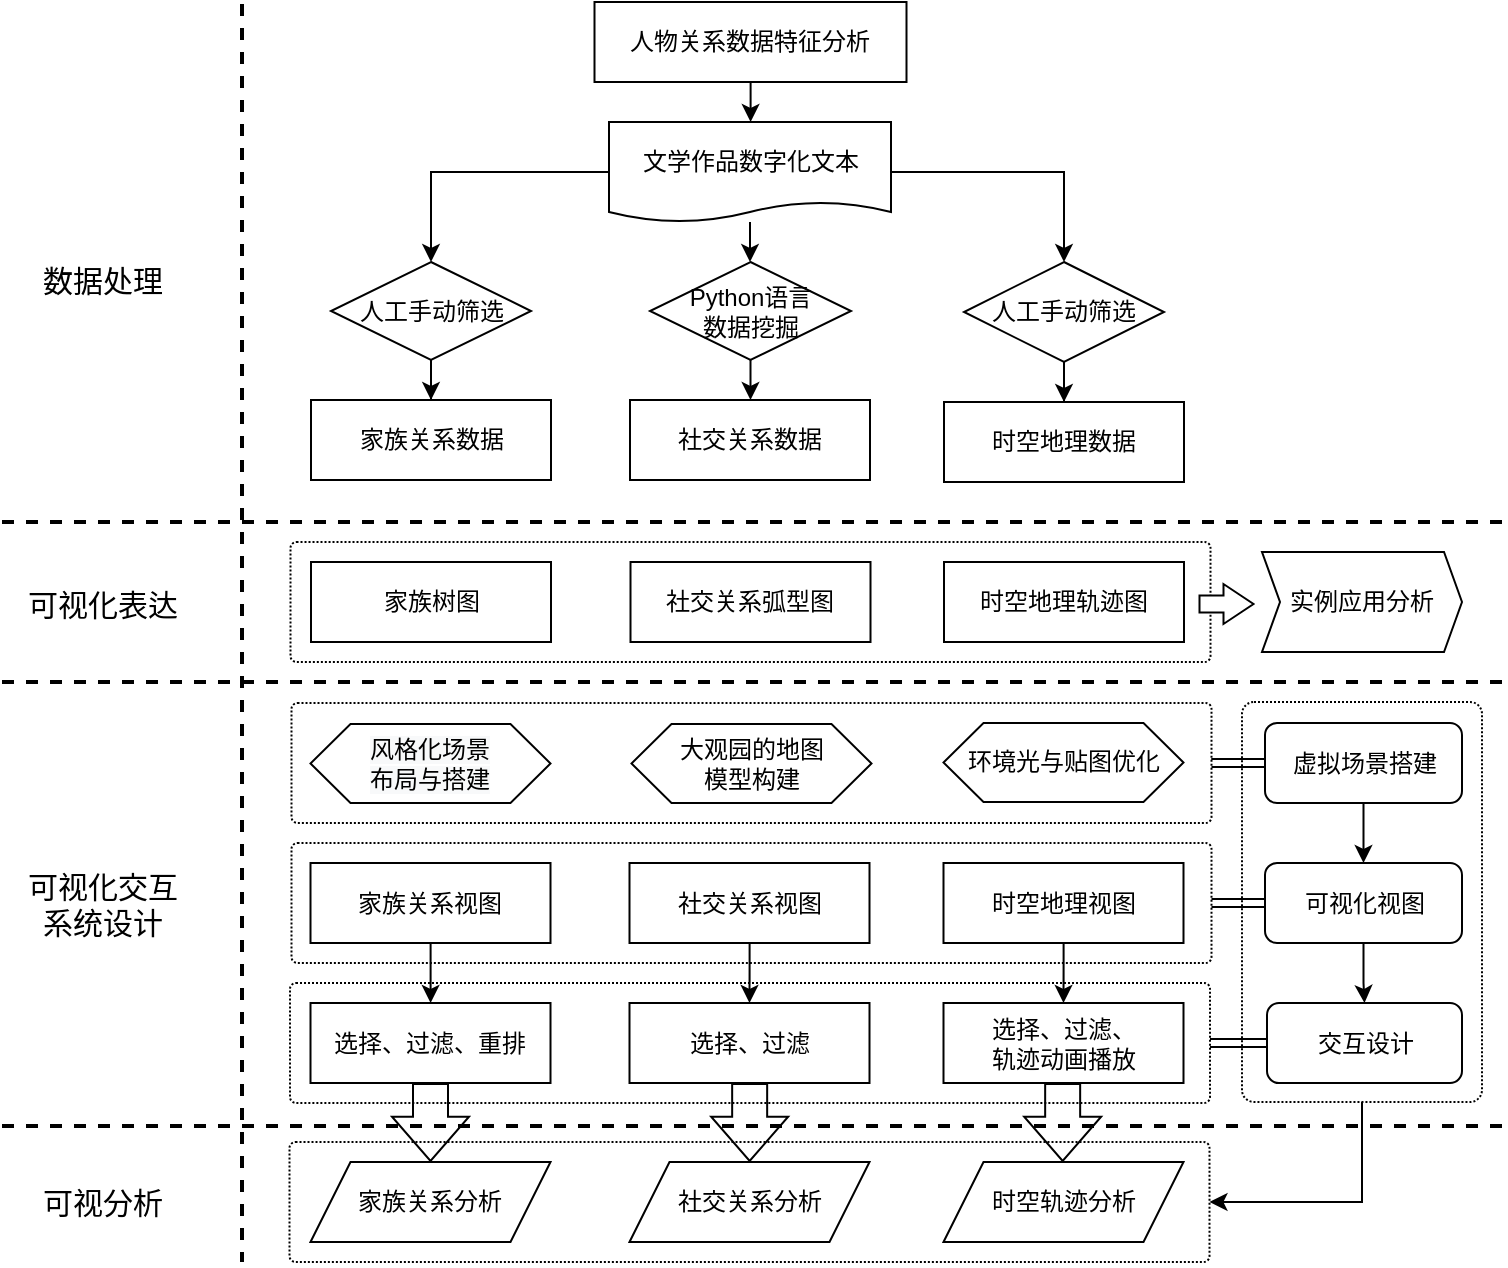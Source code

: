 <mxfile version="17.1.3" type="github">
  <diagram id="dyzcw_AZm1Z2q-wtx3s_" name="技术路线图">
    <mxGraphModel dx="865" dy="1625" grid="1" gridSize="10" guides="1" tooltips="1" connect="1" arrows="1" fold="1" page="1" pageScale="1" pageWidth="827" pageHeight="1169" math="0" shadow="0">
      <root>
        <mxCell id="0" />
        <mxCell id="1" parent="0" />
        <mxCell id="e2x3rvSMvW2sXb-gtNIR-114" value="" style="rounded=1;whiteSpace=wrap;html=1;fontSize=12;fillColor=none;dashed=1;dashPattern=1 1;arcSize=5;" vertex="1" parent="1">
          <mxGeometry x="173.75" y="560" width="460" height="60" as="geometry" />
        </mxCell>
        <mxCell id="e2x3rvSMvW2sXb-gtNIR-98" value="" style="rounded=1;whiteSpace=wrap;html=1;fontSize=12;fillColor=none;dashed=1;dashPattern=1 1;arcSize=5;" vertex="1" parent="1">
          <mxGeometry x="174.75" y="340.5" width="460" height="60" as="geometry" />
        </mxCell>
        <mxCell id="e2x3rvSMvW2sXb-gtNIR-95" value="" style="rounded=1;whiteSpace=wrap;html=1;fontSize=12;fillColor=none;dashed=1;dashPattern=1 1;arcSize=5;" vertex="1" parent="1">
          <mxGeometry x="174.25" y="260" width="460" height="60" as="geometry" />
        </mxCell>
        <mxCell id="e2x3rvSMvW2sXb-gtNIR-97" value="" style="rounded=1;whiteSpace=wrap;html=1;fontSize=12;fillColor=none;dashed=1;dashPattern=1 1;arcSize=5;" vertex="1" parent="1">
          <mxGeometry x="174.75" y="410.5" width="460" height="60" as="geometry" />
        </mxCell>
        <mxCell id="e2x3rvSMvW2sXb-gtNIR-96" value="" style="rounded=1;whiteSpace=wrap;html=1;fontSize=12;fillColor=none;dashed=1;dashPattern=1 1;arcSize=5;" vertex="1" parent="1">
          <mxGeometry x="174" y="480.5" width="460" height="60" as="geometry" />
        </mxCell>
        <mxCell id="e2x3rvSMvW2sXb-gtNIR-1" value="&lt;font style=&quot;font-size: 15px;&quot;&gt;数据处理&lt;/font&gt;" style="text;html=1;align=center;verticalAlign=middle;resizable=0;points=[];autosize=1;strokeColor=none;fillColor=none;fontSize=15;" vertex="1" parent="1">
          <mxGeometry x="40" y="119" width="80" height="20" as="geometry" />
        </mxCell>
        <mxCell id="e2x3rvSMvW2sXb-gtNIR-2" value="&lt;font style=&quot;font-size: 15px;&quot;&gt;可视化表达&lt;/font&gt;" style="text;html=1;align=center;verticalAlign=middle;resizable=0;points=[];autosize=1;strokeColor=none;fillColor=none;fontSize=15;" vertex="1" parent="1">
          <mxGeometry x="35" y="281" width="90" height="20" as="geometry" />
        </mxCell>
        <mxCell id="e2x3rvSMvW2sXb-gtNIR-3" value="&lt;font style=&quot;font-size: 15px;&quot;&gt;可视化交互&lt;br style=&quot;font-size: 15px;&quot;&gt;系统设计&lt;/font&gt;" style="text;html=1;align=center;verticalAlign=middle;resizable=0;points=[];autosize=1;strokeColor=none;fillColor=none;fontSize=15;" vertex="1" parent="1">
          <mxGeometry x="35" y="420.5" width="90" height="40" as="geometry" />
        </mxCell>
        <mxCell id="e2x3rvSMvW2sXb-gtNIR-4" value="&lt;font style=&quot;font-size: 15px;&quot;&gt;可视分析&lt;/font&gt;" style="text;html=1;align=center;verticalAlign=middle;resizable=0;points=[];autosize=1;strokeColor=none;fillColor=none;fontSize=15;" vertex="1" parent="1">
          <mxGeometry x="40" y="580" width="80" height="20" as="geometry" />
        </mxCell>
        <mxCell id="e2x3rvSMvW2sXb-gtNIR-20" style="edgeStyle=orthogonalEdgeStyle;rounded=0;orthogonalLoop=1;jettySize=auto;html=1;entryX=0.5;entryY=0;entryDx=0;entryDy=0;" edge="1" parent="1" source="e2x3rvSMvW2sXb-gtNIR-5" target="e2x3rvSMvW2sXb-gtNIR-16">
          <mxGeometry relative="1" as="geometry" />
        </mxCell>
        <mxCell id="e2x3rvSMvW2sXb-gtNIR-21" style="edgeStyle=orthogonalEdgeStyle;rounded=0;orthogonalLoop=1;jettySize=auto;html=1;entryX=0.5;entryY=0;entryDx=0;entryDy=0;" edge="1" parent="1" source="e2x3rvSMvW2sXb-gtNIR-5" target="e2x3rvSMvW2sXb-gtNIR-13">
          <mxGeometry relative="1" as="geometry" />
        </mxCell>
        <mxCell id="e2x3rvSMvW2sXb-gtNIR-22" style="edgeStyle=orthogonalEdgeStyle;rounded=0;orthogonalLoop=1;jettySize=auto;html=1;entryX=0.5;entryY=0;entryDx=0;entryDy=0;" edge="1" parent="1" source="e2x3rvSMvW2sXb-gtNIR-5" target="e2x3rvSMvW2sXb-gtNIR-17">
          <mxGeometry relative="1" as="geometry" />
        </mxCell>
        <mxCell id="e2x3rvSMvW2sXb-gtNIR-5" value="文学作品数字化文本" style="shape=document;whiteSpace=wrap;html=1;boundedLbl=1;size=0.2;" vertex="1" parent="1">
          <mxGeometry x="333.5" y="50" width="141" height="50" as="geometry" />
        </mxCell>
        <mxCell id="e2x3rvSMvW2sXb-gtNIR-9" value="社交关系数据" style="rounded=0;whiteSpace=wrap;html=1;" vertex="1" parent="1">
          <mxGeometry x="344" y="189" width="120" height="40" as="geometry" />
        </mxCell>
        <mxCell id="e2x3rvSMvW2sXb-gtNIR-10" value="家族关系数据" style="rounded=0;whiteSpace=wrap;html=1;" vertex="1" parent="1">
          <mxGeometry x="184.5" y="189" width="120" height="40" as="geometry" />
        </mxCell>
        <mxCell id="e2x3rvSMvW2sXb-gtNIR-11" value="时空地理数据" style="rounded=0;whiteSpace=wrap;html=1;" vertex="1" parent="1">
          <mxGeometry x="501" y="190" width="120" height="40" as="geometry" />
        </mxCell>
        <mxCell id="e2x3rvSMvW2sXb-gtNIR-23" value="" style="edgeStyle=orthogonalEdgeStyle;rounded=0;orthogonalLoop=1;jettySize=auto;html=1;" edge="1" parent="1" source="e2x3rvSMvW2sXb-gtNIR-13" target="e2x3rvSMvW2sXb-gtNIR-10">
          <mxGeometry relative="1" as="geometry" />
        </mxCell>
        <mxCell id="e2x3rvSMvW2sXb-gtNIR-13" value="人工手动筛选" style="rhombus;whiteSpace=wrap;html=1;" vertex="1" parent="1">
          <mxGeometry x="194.5" y="120" width="100" height="49" as="geometry" />
        </mxCell>
        <mxCell id="e2x3rvSMvW2sXb-gtNIR-24" value="" style="edgeStyle=orthogonalEdgeStyle;rounded=0;orthogonalLoop=1;jettySize=auto;html=1;" edge="1" parent="1" source="e2x3rvSMvW2sXb-gtNIR-16" target="e2x3rvSMvW2sXb-gtNIR-9">
          <mxGeometry relative="1" as="geometry" />
        </mxCell>
        <mxCell id="e2x3rvSMvW2sXb-gtNIR-16" value="Python语言&lt;br&gt;数据挖掘" style="rhombus;whiteSpace=wrap;html=1;" vertex="1" parent="1">
          <mxGeometry x="354" y="120" width="100.5" height="49" as="geometry" />
        </mxCell>
        <mxCell id="e2x3rvSMvW2sXb-gtNIR-25" value="" style="edgeStyle=orthogonalEdgeStyle;rounded=0;orthogonalLoop=1;jettySize=auto;html=1;" edge="1" parent="1" source="e2x3rvSMvW2sXb-gtNIR-17" target="e2x3rvSMvW2sXb-gtNIR-11">
          <mxGeometry relative="1" as="geometry" />
        </mxCell>
        <mxCell id="e2x3rvSMvW2sXb-gtNIR-17" value="人工手动筛选" style="rhombus;whiteSpace=wrap;html=1;" vertex="1" parent="1">
          <mxGeometry x="511" y="120" width="100" height="50" as="geometry" />
        </mxCell>
        <mxCell id="e2x3rvSMvW2sXb-gtNIR-19" style="edgeStyle=orthogonalEdgeStyle;rounded=0;orthogonalLoop=1;jettySize=auto;html=1;" edge="1" parent="1" source="e2x3rvSMvW2sXb-gtNIR-18" target="e2x3rvSMvW2sXb-gtNIR-5">
          <mxGeometry relative="1" as="geometry" />
        </mxCell>
        <mxCell id="e2x3rvSMvW2sXb-gtNIR-18" value="人物关系数据特征分析" style="rounded=0;whiteSpace=wrap;html=1;" vertex="1" parent="1">
          <mxGeometry x="326.25" y="-10" width="156" height="40" as="geometry" />
        </mxCell>
        <mxCell id="e2x3rvSMvW2sXb-gtNIR-26" value="家族树图" style="rounded=0;whiteSpace=wrap;html=1;" vertex="1" parent="1">
          <mxGeometry x="184.5" y="270" width="120" height="40" as="geometry" />
        </mxCell>
        <mxCell id="e2x3rvSMvW2sXb-gtNIR-27" value="社交关系弧型图" style="rounded=0;whiteSpace=wrap;html=1;" vertex="1" parent="1">
          <mxGeometry x="344.25" y="270" width="120" height="40" as="geometry" />
        </mxCell>
        <mxCell id="e2x3rvSMvW2sXb-gtNIR-28" value="时空地理轨迹图" style="rounded=0;whiteSpace=wrap;html=1;" vertex="1" parent="1">
          <mxGeometry x="501" y="270" width="120" height="40" as="geometry" />
        </mxCell>
        <mxCell id="e2x3rvSMvW2sXb-gtNIR-31" value="实例应用分析" style="shape=step;perimeter=stepPerimeter;whiteSpace=wrap;html=1;fixedSize=1;size=9;" vertex="1" parent="1">
          <mxGeometry x="660" y="265" width="100" height="50" as="geometry" />
        </mxCell>
        <mxCell id="e2x3rvSMvW2sXb-gtNIR-32" value="" style="endArrow=none;dashed=1;html=1;rounded=0;strokeWidth=2;" edge="1" parent="1">
          <mxGeometry width="50" height="50" relative="1" as="geometry">
            <mxPoint x="30" y="250" as="sourcePoint" />
            <mxPoint x="780" y="250" as="targetPoint" />
          </mxGeometry>
        </mxCell>
        <mxCell id="e2x3rvSMvW2sXb-gtNIR-33" value="" style="endArrow=none;dashed=1;html=1;rounded=0;strokeWidth=2;" edge="1" parent="1">
          <mxGeometry width="50" height="50" relative="1" as="geometry">
            <mxPoint x="30" y="330" as="sourcePoint" />
            <mxPoint x="780" y="330" as="targetPoint" />
          </mxGeometry>
        </mxCell>
        <mxCell id="e2x3rvSMvW2sXb-gtNIR-34" value="" style="html=1;shadow=0;dashed=0;align=center;verticalAlign=middle;shape=mxgraph.arrows2.arrow;dy=0.58;dx=15;notch=0;" vertex="1" parent="1">
          <mxGeometry x="628.75" y="281" width="27" height="20" as="geometry" />
        </mxCell>
        <mxCell id="e2x3rvSMvW2sXb-gtNIR-45" value="" style="endArrow=none;dashed=1;html=1;rounded=0;strokeWidth=2;" edge="1" parent="1">
          <mxGeometry width="50" height="50" relative="1" as="geometry">
            <mxPoint x="150" y="-9" as="sourcePoint" />
            <mxPoint x="150" y="620" as="targetPoint" />
          </mxGeometry>
        </mxCell>
        <mxCell id="e2x3rvSMvW2sXb-gtNIR-75" value="" style="edgeStyle=orthogonalEdgeStyle;rounded=0;orthogonalLoop=1;jettySize=auto;html=1;fontSize=12;strokeWidth=1;" edge="1" parent="1" source="e2x3rvSMvW2sXb-gtNIR-50" target="e2x3rvSMvW2sXb-gtNIR-74">
          <mxGeometry relative="1" as="geometry" />
        </mxCell>
        <mxCell id="e2x3rvSMvW2sXb-gtNIR-100" style="edgeStyle=orthogonalEdgeStyle;rounded=0;orthogonalLoop=1;jettySize=auto;html=1;fontSize=12;strokeWidth=1;dashed=1;dashPattern=1 2;shape=link;" edge="1" parent="1" source="e2x3rvSMvW2sXb-gtNIR-50" target="e2x3rvSMvW2sXb-gtNIR-98">
          <mxGeometry relative="1" as="geometry" />
        </mxCell>
        <mxCell id="e2x3rvSMvW2sXb-gtNIR-104" value="" style="edgeStyle=orthogonalEdgeStyle;shape=link;rounded=0;orthogonalLoop=1;jettySize=auto;html=1;fontSize=12;strokeWidth=1;" edge="1" parent="1" source="e2x3rvSMvW2sXb-gtNIR-50" target="e2x3rvSMvW2sXb-gtNIR-98">
          <mxGeometry relative="1" as="geometry" />
        </mxCell>
        <mxCell id="e2x3rvSMvW2sXb-gtNIR-50" value="虚拟场景搭建" style="rounded=1;whiteSpace=wrap;html=1;fontSize=12;" vertex="1" parent="1">
          <mxGeometry x="661.5" y="350.5" width="98.5" height="40" as="geometry" />
        </mxCell>
        <mxCell id="e2x3rvSMvW2sXb-gtNIR-105" style="edgeStyle=orthogonalEdgeStyle;rounded=0;orthogonalLoop=1;jettySize=auto;html=1;fontSize=12;strokeWidth=1;" edge="1" parent="1" source="e2x3rvSMvW2sXb-gtNIR-66" target="e2x3rvSMvW2sXb-gtNIR-86">
          <mxGeometry relative="1" as="geometry" />
        </mxCell>
        <mxCell id="e2x3rvSMvW2sXb-gtNIR-66" value="家族关系视图" style="rounded=0;whiteSpace=wrap;html=1;" vertex="1" parent="1">
          <mxGeometry x="184.25" y="420.5" width="120" height="40" as="geometry" />
        </mxCell>
        <mxCell id="e2x3rvSMvW2sXb-gtNIR-106" style="edgeStyle=orthogonalEdgeStyle;rounded=0;orthogonalLoop=1;jettySize=auto;html=1;entryX=0.5;entryY=0;entryDx=0;entryDy=0;fontSize=12;strokeWidth=1;" edge="1" parent="1" source="e2x3rvSMvW2sXb-gtNIR-67" target="e2x3rvSMvW2sXb-gtNIR-87">
          <mxGeometry relative="1" as="geometry" />
        </mxCell>
        <mxCell id="e2x3rvSMvW2sXb-gtNIR-67" value="社交关系视图" style="rounded=0;whiteSpace=wrap;html=1;" vertex="1" parent="1">
          <mxGeometry x="343.75" y="420.5" width="120" height="40" as="geometry" />
        </mxCell>
        <mxCell id="e2x3rvSMvW2sXb-gtNIR-107" style="edgeStyle=orthogonalEdgeStyle;rounded=0;orthogonalLoop=1;jettySize=auto;html=1;entryX=0.5;entryY=0;entryDx=0;entryDy=0;fontSize=12;strokeWidth=1;" edge="1" parent="1" source="e2x3rvSMvW2sXb-gtNIR-68" target="e2x3rvSMvW2sXb-gtNIR-88">
          <mxGeometry relative="1" as="geometry" />
        </mxCell>
        <mxCell id="e2x3rvSMvW2sXb-gtNIR-68" value="时空地理视图" style="rounded=0;whiteSpace=wrap;html=1;" vertex="1" parent="1">
          <mxGeometry x="500.75" y="420.5" width="120" height="40" as="geometry" />
        </mxCell>
        <mxCell id="e2x3rvSMvW2sXb-gtNIR-101" style="edgeStyle=orthogonalEdgeStyle;rounded=0;orthogonalLoop=1;jettySize=auto;html=1;fontSize=12;strokeWidth=1;shape=link;" edge="1" parent="1" source="e2x3rvSMvW2sXb-gtNIR-74" target="e2x3rvSMvW2sXb-gtNIR-97">
          <mxGeometry relative="1" as="geometry" />
        </mxCell>
        <mxCell id="e2x3rvSMvW2sXb-gtNIR-108" style="edgeStyle=orthogonalEdgeStyle;rounded=0;orthogonalLoop=1;jettySize=auto;html=1;fontSize=12;strokeWidth=1;" edge="1" parent="1" source="e2x3rvSMvW2sXb-gtNIR-74" target="e2x3rvSMvW2sXb-gtNIR-94">
          <mxGeometry relative="1" as="geometry" />
        </mxCell>
        <mxCell id="e2x3rvSMvW2sXb-gtNIR-74" value="可视化视图" style="rounded=1;whiteSpace=wrap;html=1;fontSize=12;" vertex="1" parent="1">
          <mxGeometry x="661.5" y="420.5" width="98.5" height="40" as="geometry" />
        </mxCell>
        <mxCell id="e2x3rvSMvW2sXb-gtNIR-86" value="选择、过滤、重排" style="rounded=0;whiteSpace=wrap;html=1;" vertex="1" parent="1">
          <mxGeometry x="184.25" y="490.5" width="120" height="40" as="geometry" />
        </mxCell>
        <mxCell id="e2x3rvSMvW2sXb-gtNIR-87" value="选择、过滤" style="rounded=0;whiteSpace=wrap;html=1;" vertex="1" parent="1">
          <mxGeometry x="343.75" y="490.5" width="120" height="40" as="geometry" />
        </mxCell>
        <mxCell id="e2x3rvSMvW2sXb-gtNIR-88" value="选择、过滤、&lt;br&gt;轨迹动画播放" style="rounded=0;whiteSpace=wrap;html=1;" vertex="1" parent="1">
          <mxGeometry x="500.75" y="490.5" width="120" height="40" as="geometry" />
        </mxCell>
        <mxCell id="e2x3rvSMvW2sXb-gtNIR-102" style="edgeStyle=orthogonalEdgeStyle;rounded=0;orthogonalLoop=1;jettySize=auto;html=1;fontSize=12;strokeWidth=1;shape=link;" edge="1" parent="1" source="e2x3rvSMvW2sXb-gtNIR-94" target="e2x3rvSMvW2sXb-gtNIR-96">
          <mxGeometry relative="1" as="geometry" />
        </mxCell>
        <mxCell id="e2x3rvSMvW2sXb-gtNIR-94" value="交互设计" style="rounded=1;whiteSpace=wrap;html=1;fontSize=12;" vertex="1" parent="1">
          <mxGeometry x="662.5" y="490.5" width="97.5" height="40" as="geometry" />
        </mxCell>
        <mxCell id="e2x3rvSMvW2sXb-gtNIR-109" value="" style="endArrow=none;dashed=1;html=1;rounded=0;strokeWidth=2;" edge="1" parent="1">
          <mxGeometry width="50" height="50" relative="1" as="geometry">
            <mxPoint x="30" y="552" as="sourcePoint" />
            <mxPoint x="780" y="552" as="targetPoint" />
          </mxGeometry>
        </mxCell>
        <mxCell id="e2x3rvSMvW2sXb-gtNIR-115" style="edgeStyle=orthogonalEdgeStyle;rounded=0;orthogonalLoop=1;jettySize=auto;html=1;entryX=1;entryY=0.5;entryDx=0;entryDy=0;fontSize=12;strokeWidth=1;" edge="1" parent="1" source="e2x3rvSMvW2sXb-gtNIR-110" target="e2x3rvSMvW2sXb-gtNIR-114">
          <mxGeometry relative="1" as="geometry">
            <Array as="points">
              <mxPoint x="710" y="590" />
            </Array>
          </mxGeometry>
        </mxCell>
        <mxCell id="e2x3rvSMvW2sXb-gtNIR-110" value="" style="rounded=1;whiteSpace=wrap;html=1;fontSize=12;fillColor=none;dashed=1;dashPattern=1 1;arcSize=5;" vertex="1" parent="1">
          <mxGeometry x="650" y="340" width="120" height="200" as="geometry" />
        </mxCell>
        <mxCell id="e2x3rvSMvW2sXb-gtNIR-111" value="家族关系分析" style="shape=parallelogram;perimeter=parallelogramPerimeter;whiteSpace=wrap;html=1;fixedSize=1;fontSize=12;fillColor=none;" vertex="1" parent="1">
          <mxGeometry x="184.25" y="570" width="120" height="40" as="geometry" />
        </mxCell>
        <mxCell id="e2x3rvSMvW2sXb-gtNIR-112" value="时空轨迹分析" style="shape=parallelogram;perimeter=parallelogramPerimeter;whiteSpace=wrap;html=1;fixedSize=1;fontSize=12;fillColor=none;" vertex="1" parent="1">
          <mxGeometry x="500.75" y="570" width="120" height="40" as="geometry" />
        </mxCell>
        <mxCell id="e2x3rvSMvW2sXb-gtNIR-113" value="社交关系分析" style="shape=parallelogram;perimeter=parallelogramPerimeter;whiteSpace=wrap;html=1;fixedSize=1;fontSize=12;fillColor=none;" vertex="1" parent="1">
          <mxGeometry x="343.75" y="570" width="120" height="40" as="geometry" />
        </mxCell>
        <mxCell id="e2x3rvSMvW2sXb-gtNIR-116" value="" style="shape=flexArrow;endArrow=classic;html=1;rounded=0;fontSize=12;strokeWidth=1;exitX=0.5;exitY=1;exitDx=0;exitDy=0;entryX=0.5;entryY=0;entryDx=0;entryDy=0;width=17.5;endSize=7.058;" edge="1" parent="1" source="e2x3rvSMvW2sXb-gtNIR-86" target="e2x3rvSMvW2sXb-gtNIR-111">
          <mxGeometry width="50" height="50" relative="1" as="geometry">
            <mxPoint x="390" y="520" as="sourcePoint" />
            <mxPoint x="440" y="470" as="targetPoint" />
          </mxGeometry>
        </mxCell>
        <mxCell id="e2x3rvSMvW2sXb-gtNIR-117" value="" style="shape=flexArrow;endArrow=classic;html=1;rounded=0;fontSize=12;strokeWidth=1;exitX=0.5;exitY=1;exitDx=0;exitDy=0;entryX=0.5;entryY=0;entryDx=0;entryDy=0;width=17.5;endSize=7.058;" edge="1" parent="1">
          <mxGeometry width="50" height="50" relative="1" as="geometry">
            <mxPoint x="403.83" y="530.5" as="sourcePoint" />
            <mxPoint x="403.83" y="570" as="targetPoint" />
          </mxGeometry>
        </mxCell>
        <mxCell id="e2x3rvSMvW2sXb-gtNIR-118" value="" style="shape=flexArrow;endArrow=classic;html=1;rounded=0;fontSize=12;strokeWidth=1;exitX=0.5;exitY=1;exitDx=0;exitDy=0;entryX=0.5;entryY=0;entryDx=0;entryDy=0;width=17.5;endSize=7.058;" edge="1" parent="1">
          <mxGeometry width="50" height="50" relative="1" as="geometry">
            <mxPoint x="560.33" y="530.5" as="sourcePoint" />
            <mxPoint x="560.33" y="570" as="targetPoint" />
          </mxGeometry>
        </mxCell>
        <mxCell id="e2x3rvSMvW2sXb-gtNIR-119" value="&#xa;&#xa;&lt;span style=&quot;color: rgb(0, 0, 0); font-family: helvetica; font-size: 12px; font-style: normal; font-weight: 400; letter-spacing: normal; text-align: center; text-indent: 0px; text-transform: none; word-spacing: 0px; background-color: rgb(248, 249, 250); display: inline; float: none;&quot;&gt;风格化场景&lt;/span&gt;&lt;br style=&quot;color: rgb(0, 0, 0); font-family: helvetica; font-size: 12px; font-style: normal; font-weight: 400; letter-spacing: normal; text-align: center; text-indent: 0px; text-transform: none; word-spacing: 0px; background-color: rgb(248, 249, 250);&quot;&gt;&lt;span style=&quot;color: rgb(0, 0, 0); font-family: helvetica; font-size: 12px; font-style: normal; font-weight: 400; letter-spacing: normal; text-align: center; text-indent: 0px; text-transform: none; word-spacing: 0px; background-color: rgb(248, 249, 250); display: inline; float: none;&quot;&gt;布局与搭建&lt;/span&gt;&#xa;&#xa;" style="shape=hexagon;perimeter=hexagonPerimeter2;whiteSpace=wrap;html=1;fixedSize=1;fontSize=12;fillColor=none;" vertex="1" parent="1">
          <mxGeometry x="184.25" y="351" width="120" height="39.5" as="geometry" />
        </mxCell>
        <mxCell id="e2x3rvSMvW2sXb-gtNIR-120" value="环境光与贴图优化" style="shape=hexagon;perimeter=hexagonPerimeter2;whiteSpace=wrap;html=1;fixedSize=1;fontSize=12;fillColor=none;" vertex="1" parent="1">
          <mxGeometry x="500.75" y="350.5" width="120" height="39.5" as="geometry" />
        </mxCell>
        <mxCell id="e2x3rvSMvW2sXb-gtNIR-121" value="大观园的地图&lt;br&gt;模型构建" style="shape=hexagon;perimeter=hexagonPerimeter2;whiteSpace=wrap;html=1;fixedSize=1;fontSize=12;fillColor=none;" vertex="1" parent="1">
          <mxGeometry x="344.75" y="351" width="120" height="39.5" as="geometry" />
        </mxCell>
      </root>
    </mxGraphModel>
  </diagram>
</mxfile>
